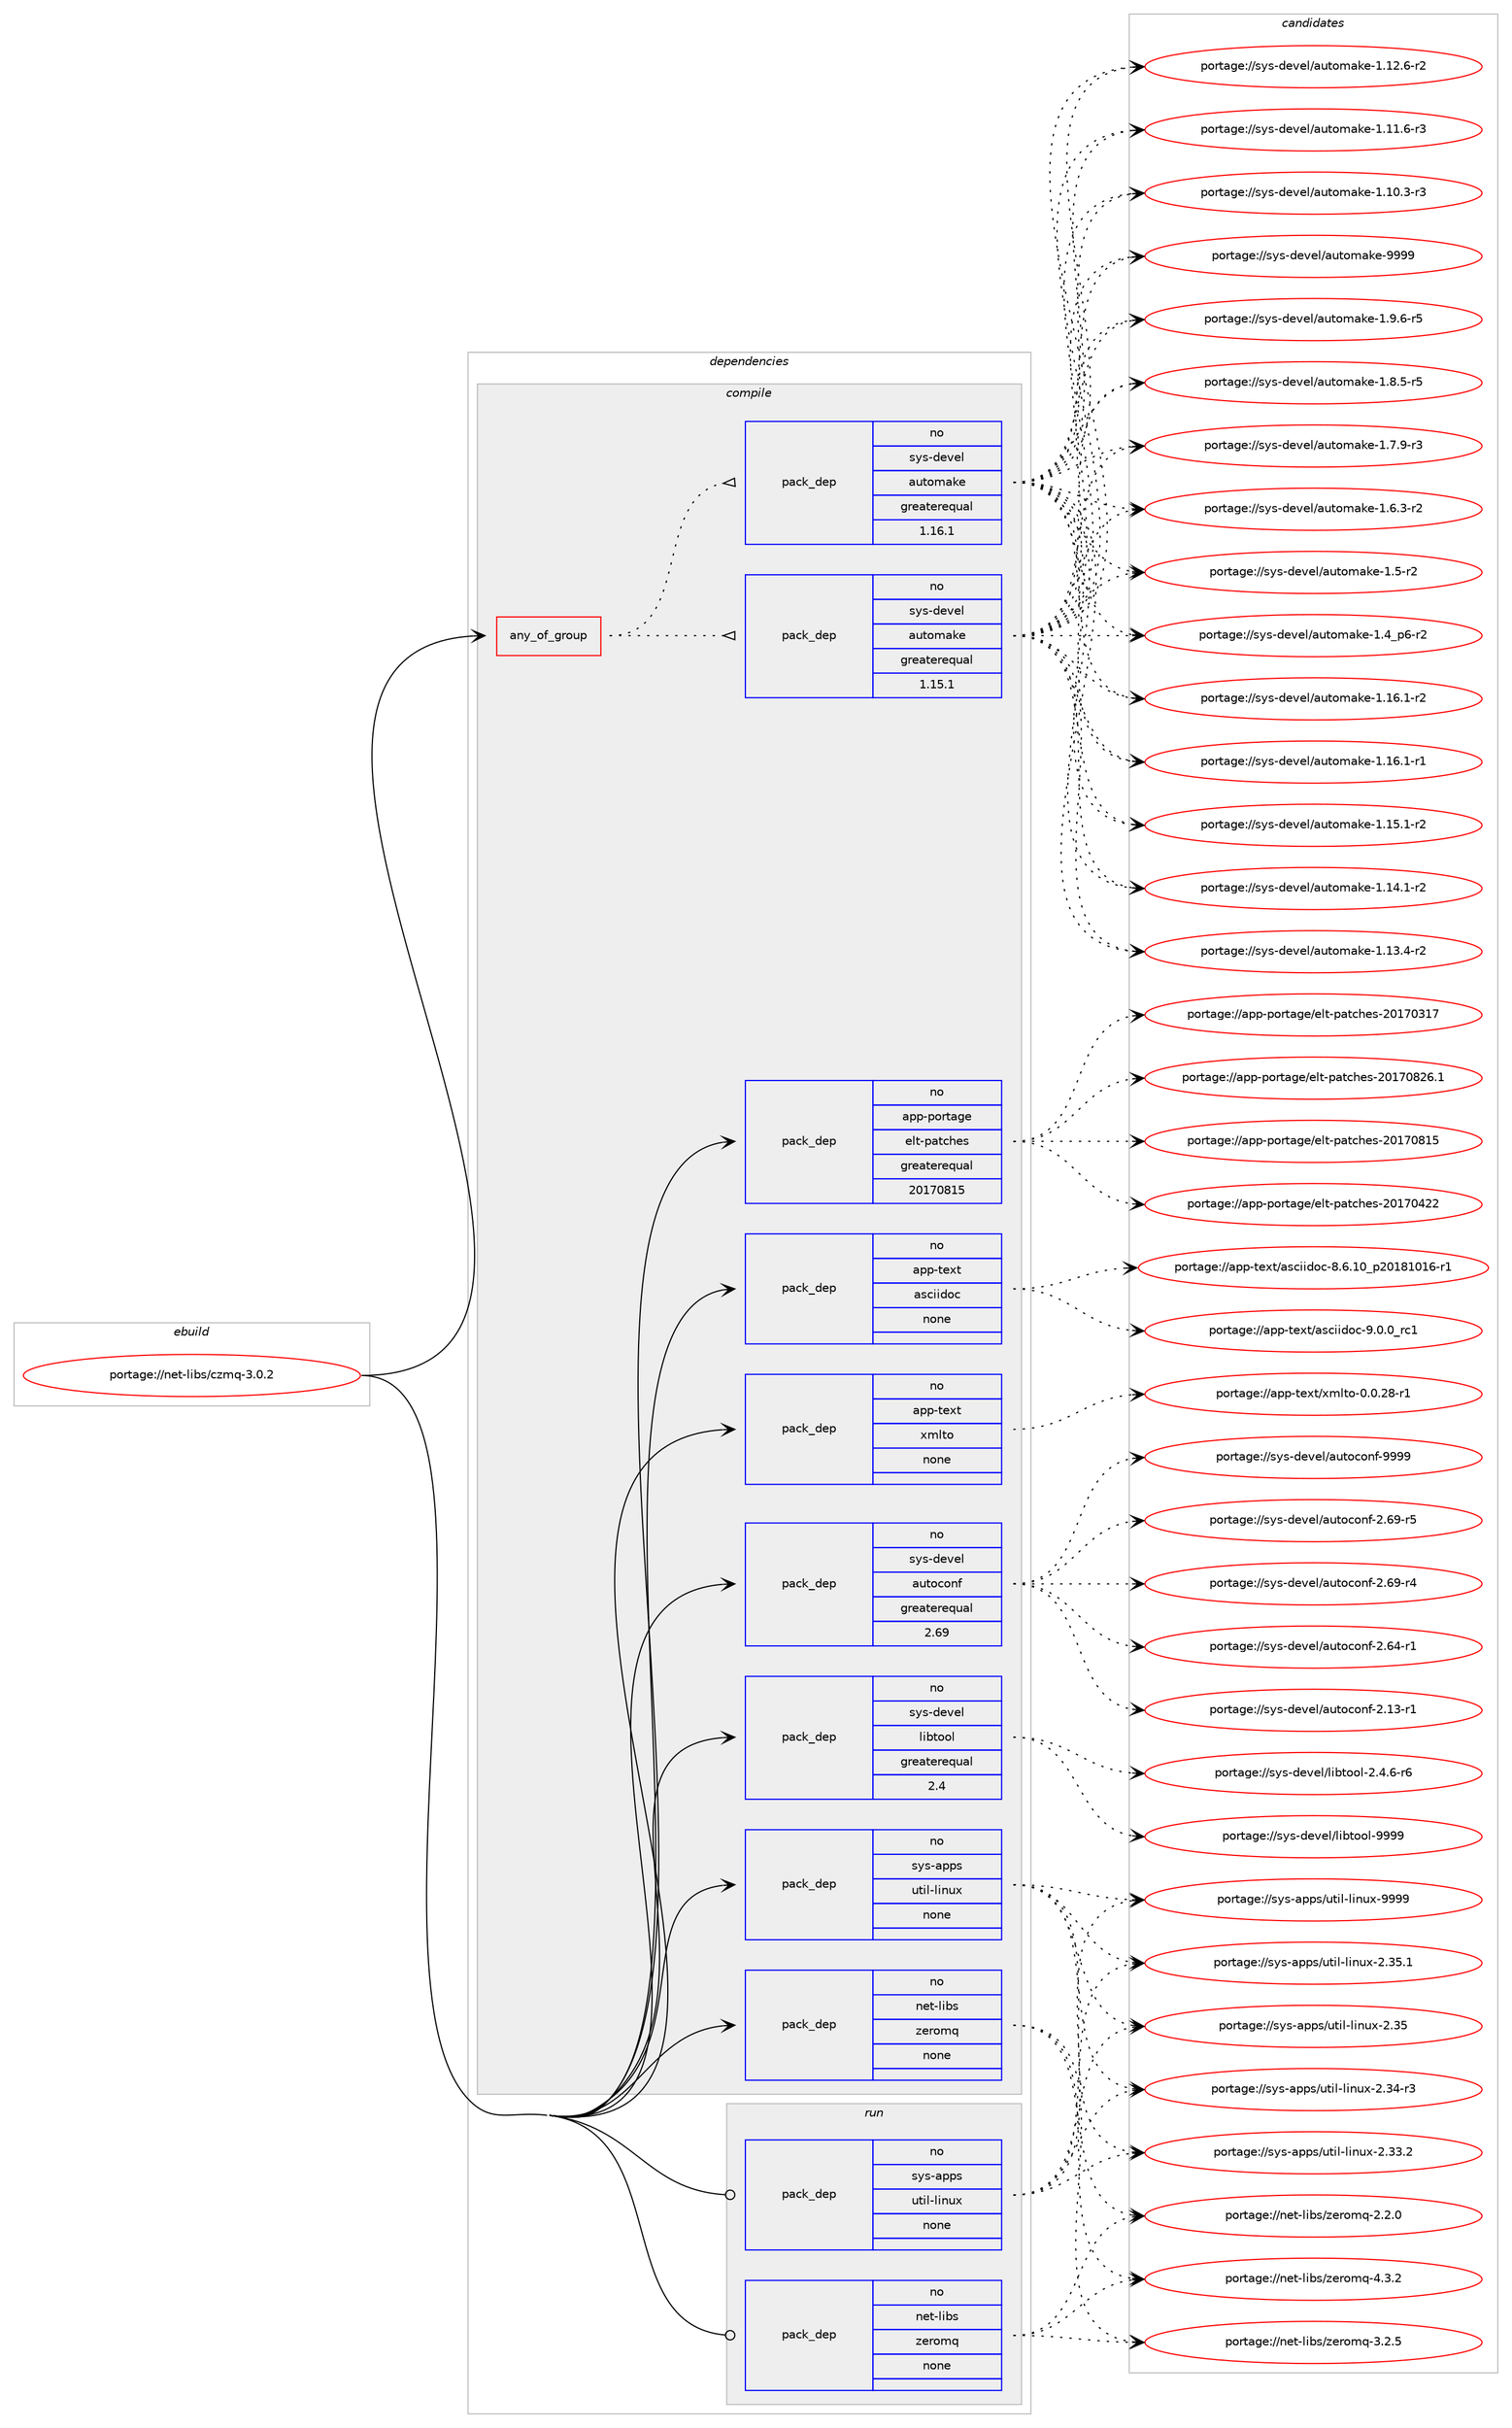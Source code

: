 digraph prolog {

# *************
# Graph options
# *************

newrank=true;
concentrate=true;
compound=true;
graph [rankdir=LR,fontname=Helvetica,fontsize=10,ranksep=1.5];#, ranksep=2.5, nodesep=0.2];
edge  [arrowhead=vee];
node  [fontname=Helvetica,fontsize=10];

# **********
# The ebuild
# **********

subgraph cluster_leftcol {
color=gray;
rank=same;
label=<<i>ebuild</i>>;
id [label="portage://net-libs/czmq-3.0.2", color=red, width=4, href="../net-libs/czmq-3.0.2.svg"];
}

# ****************
# The dependencies
# ****************

subgraph cluster_midcol {
color=gray;
label=<<i>dependencies</i>>;
subgraph cluster_compile {
fillcolor="#eeeeee";
style=filled;
label=<<i>compile</i>>;
subgraph any1186 {
dependency60763 [label=<<TABLE BORDER="0" CELLBORDER="1" CELLSPACING="0" CELLPADDING="4"><TR><TD CELLPADDING="10">any_of_group</TD></TR></TABLE>>, shape=none, color=red];subgraph pack47444 {
dependency60764 [label=<<TABLE BORDER="0" CELLBORDER="1" CELLSPACING="0" CELLPADDING="4" WIDTH="220"><TR><TD ROWSPAN="6" CELLPADDING="30">pack_dep</TD></TR><TR><TD WIDTH="110">no</TD></TR><TR><TD>sys-devel</TD></TR><TR><TD>automake</TD></TR><TR><TD>greaterequal</TD></TR><TR><TD>1.16.1</TD></TR></TABLE>>, shape=none, color=blue];
}
dependency60763:e -> dependency60764:w [weight=20,style="dotted",arrowhead="oinv"];
subgraph pack47445 {
dependency60765 [label=<<TABLE BORDER="0" CELLBORDER="1" CELLSPACING="0" CELLPADDING="4" WIDTH="220"><TR><TD ROWSPAN="6" CELLPADDING="30">pack_dep</TD></TR><TR><TD WIDTH="110">no</TD></TR><TR><TD>sys-devel</TD></TR><TR><TD>automake</TD></TR><TR><TD>greaterequal</TD></TR><TR><TD>1.15.1</TD></TR></TABLE>>, shape=none, color=blue];
}
dependency60763:e -> dependency60765:w [weight=20,style="dotted",arrowhead="oinv"];
}
id:e -> dependency60763:w [weight=20,style="solid",arrowhead="vee"];
subgraph pack47446 {
dependency60766 [label=<<TABLE BORDER="0" CELLBORDER="1" CELLSPACING="0" CELLPADDING="4" WIDTH="220"><TR><TD ROWSPAN="6" CELLPADDING="30">pack_dep</TD></TR><TR><TD WIDTH="110">no</TD></TR><TR><TD>app-portage</TD></TR><TR><TD>elt-patches</TD></TR><TR><TD>greaterequal</TD></TR><TR><TD>20170815</TD></TR></TABLE>>, shape=none, color=blue];
}
id:e -> dependency60766:w [weight=20,style="solid",arrowhead="vee"];
subgraph pack47447 {
dependency60767 [label=<<TABLE BORDER="0" CELLBORDER="1" CELLSPACING="0" CELLPADDING="4" WIDTH="220"><TR><TD ROWSPAN="6" CELLPADDING="30">pack_dep</TD></TR><TR><TD WIDTH="110">no</TD></TR><TR><TD>app-text</TD></TR><TR><TD>asciidoc</TD></TR><TR><TD>none</TD></TR><TR><TD></TD></TR></TABLE>>, shape=none, color=blue];
}
id:e -> dependency60767:w [weight=20,style="solid",arrowhead="vee"];
subgraph pack47448 {
dependency60768 [label=<<TABLE BORDER="0" CELLBORDER="1" CELLSPACING="0" CELLPADDING="4" WIDTH="220"><TR><TD ROWSPAN="6" CELLPADDING="30">pack_dep</TD></TR><TR><TD WIDTH="110">no</TD></TR><TR><TD>app-text</TD></TR><TR><TD>xmlto</TD></TR><TR><TD>none</TD></TR><TR><TD></TD></TR></TABLE>>, shape=none, color=blue];
}
id:e -> dependency60768:w [weight=20,style="solid",arrowhead="vee"];
subgraph pack47449 {
dependency60769 [label=<<TABLE BORDER="0" CELLBORDER="1" CELLSPACING="0" CELLPADDING="4" WIDTH="220"><TR><TD ROWSPAN="6" CELLPADDING="30">pack_dep</TD></TR><TR><TD WIDTH="110">no</TD></TR><TR><TD>net-libs</TD></TR><TR><TD>zeromq</TD></TR><TR><TD>none</TD></TR><TR><TD></TD></TR></TABLE>>, shape=none, color=blue];
}
id:e -> dependency60769:w [weight=20,style="solid",arrowhead="vee"];
subgraph pack47450 {
dependency60770 [label=<<TABLE BORDER="0" CELLBORDER="1" CELLSPACING="0" CELLPADDING="4" WIDTH="220"><TR><TD ROWSPAN="6" CELLPADDING="30">pack_dep</TD></TR><TR><TD WIDTH="110">no</TD></TR><TR><TD>sys-apps</TD></TR><TR><TD>util-linux</TD></TR><TR><TD>none</TD></TR><TR><TD></TD></TR></TABLE>>, shape=none, color=blue];
}
id:e -> dependency60770:w [weight=20,style="solid",arrowhead="vee"];
subgraph pack47451 {
dependency60771 [label=<<TABLE BORDER="0" CELLBORDER="1" CELLSPACING="0" CELLPADDING="4" WIDTH="220"><TR><TD ROWSPAN="6" CELLPADDING="30">pack_dep</TD></TR><TR><TD WIDTH="110">no</TD></TR><TR><TD>sys-devel</TD></TR><TR><TD>autoconf</TD></TR><TR><TD>greaterequal</TD></TR><TR><TD>2.69</TD></TR></TABLE>>, shape=none, color=blue];
}
id:e -> dependency60771:w [weight=20,style="solid",arrowhead="vee"];
subgraph pack47452 {
dependency60772 [label=<<TABLE BORDER="0" CELLBORDER="1" CELLSPACING="0" CELLPADDING="4" WIDTH="220"><TR><TD ROWSPAN="6" CELLPADDING="30">pack_dep</TD></TR><TR><TD WIDTH="110">no</TD></TR><TR><TD>sys-devel</TD></TR><TR><TD>libtool</TD></TR><TR><TD>greaterequal</TD></TR><TR><TD>2.4</TD></TR></TABLE>>, shape=none, color=blue];
}
id:e -> dependency60772:w [weight=20,style="solid",arrowhead="vee"];
}
subgraph cluster_compileandrun {
fillcolor="#eeeeee";
style=filled;
label=<<i>compile and run</i>>;
}
subgraph cluster_run {
fillcolor="#eeeeee";
style=filled;
label=<<i>run</i>>;
subgraph pack47453 {
dependency60773 [label=<<TABLE BORDER="0" CELLBORDER="1" CELLSPACING="0" CELLPADDING="4" WIDTH="220"><TR><TD ROWSPAN="6" CELLPADDING="30">pack_dep</TD></TR><TR><TD WIDTH="110">no</TD></TR><TR><TD>net-libs</TD></TR><TR><TD>zeromq</TD></TR><TR><TD>none</TD></TR><TR><TD></TD></TR></TABLE>>, shape=none, color=blue];
}
id:e -> dependency60773:w [weight=20,style="solid",arrowhead="odot"];
subgraph pack47454 {
dependency60774 [label=<<TABLE BORDER="0" CELLBORDER="1" CELLSPACING="0" CELLPADDING="4" WIDTH="220"><TR><TD ROWSPAN="6" CELLPADDING="30">pack_dep</TD></TR><TR><TD WIDTH="110">no</TD></TR><TR><TD>sys-apps</TD></TR><TR><TD>util-linux</TD></TR><TR><TD>none</TD></TR><TR><TD></TD></TR></TABLE>>, shape=none, color=blue];
}
id:e -> dependency60774:w [weight=20,style="solid",arrowhead="odot"];
}
}

# **************
# The candidates
# **************

subgraph cluster_choices {
rank=same;
color=gray;
label=<<i>candidates</i>>;

subgraph choice47444 {
color=black;
nodesep=1;
choice115121115451001011181011084797117116111109971071014557575757 [label="portage://sys-devel/automake-9999", color=red, width=4,href="../sys-devel/automake-9999.svg"];
choice115121115451001011181011084797117116111109971071014549465746544511453 [label="portage://sys-devel/automake-1.9.6-r5", color=red, width=4,href="../sys-devel/automake-1.9.6-r5.svg"];
choice115121115451001011181011084797117116111109971071014549465646534511453 [label="portage://sys-devel/automake-1.8.5-r5", color=red, width=4,href="../sys-devel/automake-1.8.5-r5.svg"];
choice115121115451001011181011084797117116111109971071014549465546574511451 [label="portage://sys-devel/automake-1.7.9-r3", color=red, width=4,href="../sys-devel/automake-1.7.9-r3.svg"];
choice115121115451001011181011084797117116111109971071014549465446514511450 [label="portage://sys-devel/automake-1.6.3-r2", color=red, width=4,href="../sys-devel/automake-1.6.3-r2.svg"];
choice11512111545100101118101108479711711611110997107101454946534511450 [label="portage://sys-devel/automake-1.5-r2", color=red, width=4,href="../sys-devel/automake-1.5-r2.svg"];
choice115121115451001011181011084797117116111109971071014549465295112544511450 [label="portage://sys-devel/automake-1.4_p6-r2", color=red, width=4,href="../sys-devel/automake-1.4_p6-r2.svg"];
choice11512111545100101118101108479711711611110997107101454946495446494511450 [label="portage://sys-devel/automake-1.16.1-r2", color=red, width=4,href="../sys-devel/automake-1.16.1-r2.svg"];
choice11512111545100101118101108479711711611110997107101454946495446494511449 [label="portage://sys-devel/automake-1.16.1-r1", color=red, width=4,href="../sys-devel/automake-1.16.1-r1.svg"];
choice11512111545100101118101108479711711611110997107101454946495346494511450 [label="portage://sys-devel/automake-1.15.1-r2", color=red, width=4,href="../sys-devel/automake-1.15.1-r2.svg"];
choice11512111545100101118101108479711711611110997107101454946495246494511450 [label="portage://sys-devel/automake-1.14.1-r2", color=red, width=4,href="../sys-devel/automake-1.14.1-r2.svg"];
choice11512111545100101118101108479711711611110997107101454946495146524511450 [label="portage://sys-devel/automake-1.13.4-r2", color=red, width=4,href="../sys-devel/automake-1.13.4-r2.svg"];
choice11512111545100101118101108479711711611110997107101454946495046544511450 [label="portage://sys-devel/automake-1.12.6-r2", color=red, width=4,href="../sys-devel/automake-1.12.6-r2.svg"];
choice11512111545100101118101108479711711611110997107101454946494946544511451 [label="portage://sys-devel/automake-1.11.6-r3", color=red, width=4,href="../sys-devel/automake-1.11.6-r3.svg"];
choice11512111545100101118101108479711711611110997107101454946494846514511451 [label="portage://sys-devel/automake-1.10.3-r3", color=red, width=4,href="../sys-devel/automake-1.10.3-r3.svg"];
dependency60764:e -> choice115121115451001011181011084797117116111109971071014557575757:w [style=dotted,weight="100"];
dependency60764:e -> choice115121115451001011181011084797117116111109971071014549465746544511453:w [style=dotted,weight="100"];
dependency60764:e -> choice115121115451001011181011084797117116111109971071014549465646534511453:w [style=dotted,weight="100"];
dependency60764:e -> choice115121115451001011181011084797117116111109971071014549465546574511451:w [style=dotted,weight="100"];
dependency60764:e -> choice115121115451001011181011084797117116111109971071014549465446514511450:w [style=dotted,weight="100"];
dependency60764:e -> choice11512111545100101118101108479711711611110997107101454946534511450:w [style=dotted,weight="100"];
dependency60764:e -> choice115121115451001011181011084797117116111109971071014549465295112544511450:w [style=dotted,weight="100"];
dependency60764:e -> choice11512111545100101118101108479711711611110997107101454946495446494511450:w [style=dotted,weight="100"];
dependency60764:e -> choice11512111545100101118101108479711711611110997107101454946495446494511449:w [style=dotted,weight="100"];
dependency60764:e -> choice11512111545100101118101108479711711611110997107101454946495346494511450:w [style=dotted,weight="100"];
dependency60764:e -> choice11512111545100101118101108479711711611110997107101454946495246494511450:w [style=dotted,weight="100"];
dependency60764:e -> choice11512111545100101118101108479711711611110997107101454946495146524511450:w [style=dotted,weight="100"];
dependency60764:e -> choice11512111545100101118101108479711711611110997107101454946495046544511450:w [style=dotted,weight="100"];
dependency60764:e -> choice11512111545100101118101108479711711611110997107101454946494946544511451:w [style=dotted,weight="100"];
dependency60764:e -> choice11512111545100101118101108479711711611110997107101454946494846514511451:w [style=dotted,weight="100"];
}
subgraph choice47445 {
color=black;
nodesep=1;
choice115121115451001011181011084797117116111109971071014557575757 [label="portage://sys-devel/automake-9999", color=red, width=4,href="../sys-devel/automake-9999.svg"];
choice115121115451001011181011084797117116111109971071014549465746544511453 [label="portage://sys-devel/automake-1.9.6-r5", color=red, width=4,href="../sys-devel/automake-1.9.6-r5.svg"];
choice115121115451001011181011084797117116111109971071014549465646534511453 [label="portage://sys-devel/automake-1.8.5-r5", color=red, width=4,href="../sys-devel/automake-1.8.5-r5.svg"];
choice115121115451001011181011084797117116111109971071014549465546574511451 [label="portage://sys-devel/automake-1.7.9-r3", color=red, width=4,href="../sys-devel/automake-1.7.9-r3.svg"];
choice115121115451001011181011084797117116111109971071014549465446514511450 [label="portage://sys-devel/automake-1.6.3-r2", color=red, width=4,href="../sys-devel/automake-1.6.3-r2.svg"];
choice11512111545100101118101108479711711611110997107101454946534511450 [label="portage://sys-devel/automake-1.5-r2", color=red, width=4,href="../sys-devel/automake-1.5-r2.svg"];
choice115121115451001011181011084797117116111109971071014549465295112544511450 [label="portage://sys-devel/automake-1.4_p6-r2", color=red, width=4,href="../sys-devel/automake-1.4_p6-r2.svg"];
choice11512111545100101118101108479711711611110997107101454946495446494511450 [label="portage://sys-devel/automake-1.16.1-r2", color=red, width=4,href="../sys-devel/automake-1.16.1-r2.svg"];
choice11512111545100101118101108479711711611110997107101454946495446494511449 [label="portage://sys-devel/automake-1.16.1-r1", color=red, width=4,href="../sys-devel/automake-1.16.1-r1.svg"];
choice11512111545100101118101108479711711611110997107101454946495346494511450 [label="portage://sys-devel/automake-1.15.1-r2", color=red, width=4,href="../sys-devel/automake-1.15.1-r2.svg"];
choice11512111545100101118101108479711711611110997107101454946495246494511450 [label="portage://sys-devel/automake-1.14.1-r2", color=red, width=4,href="../sys-devel/automake-1.14.1-r2.svg"];
choice11512111545100101118101108479711711611110997107101454946495146524511450 [label="portage://sys-devel/automake-1.13.4-r2", color=red, width=4,href="../sys-devel/automake-1.13.4-r2.svg"];
choice11512111545100101118101108479711711611110997107101454946495046544511450 [label="portage://sys-devel/automake-1.12.6-r2", color=red, width=4,href="../sys-devel/automake-1.12.6-r2.svg"];
choice11512111545100101118101108479711711611110997107101454946494946544511451 [label="portage://sys-devel/automake-1.11.6-r3", color=red, width=4,href="../sys-devel/automake-1.11.6-r3.svg"];
choice11512111545100101118101108479711711611110997107101454946494846514511451 [label="portage://sys-devel/automake-1.10.3-r3", color=red, width=4,href="../sys-devel/automake-1.10.3-r3.svg"];
dependency60765:e -> choice115121115451001011181011084797117116111109971071014557575757:w [style=dotted,weight="100"];
dependency60765:e -> choice115121115451001011181011084797117116111109971071014549465746544511453:w [style=dotted,weight="100"];
dependency60765:e -> choice115121115451001011181011084797117116111109971071014549465646534511453:w [style=dotted,weight="100"];
dependency60765:e -> choice115121115451001011181011084797117116111109971071014549465546574511451:w [style=dotted,weight="100"];
dependency60765:e -> choice115121115451001011181011084797117116111109971071014549465446514511450:w [style=dotted,weight="100"];
dependency60765:e -> choice11512111545100101118101108479711711611110997107101454946534511450:w [style=dotted,weight="100"];
dependency60765:e -> choice115121115451001011181011084797117116111109971071014549465295112544511450:w [style=dotted,weight="100"];
dependency60765:e -> choice11512111545100101118101108479711711611110997107101454946495446494511450:w [style=dotted,weight="100"];
dependency60765:e -> choice11512111545100101118101108479711711611110997107101454946495446494511449:w [style=dotted,weight="100"];
dependency60765:e -> choice11512111545100101118101108479711711611110997107101454946495346494511450:w [style=dotted,weight="100"];
dependency60765:e -> choice11512111545100101118101108479711711611110997107101454946495246494511450:w [style=dotted,weight="100"];
dependency60765:e -> choice11512111545100101118101108479711711611110997107101454946495146524511450:w [style=dotted,weight="100"];
dependency60765:e -> choice11512111545100101118101108479711711611110997107101454946495046544511450:w [style=dotted,weight="100"];
dependency60765:e -> choice11512111545100101118101108479711711611110997107101454946494946544511451:w [style=dotted,weight="100"];
dependency60765:e -> choice11512111545100101118101108479711711611110997107101454946494846514511451:w [style=dotted,weight="100"];
}
subgraph choice47446 {
color=black;
nodesep=1;
choice971121124511211111411697103101471011081164511297116991041011154550484955485650544649 [label="portage://app-portage/elt-patches-20170826.1", color=red, width=4,href="../app-portage/elt-patches-20170826.1.svg"];
choice97112112451121111141169710310147101108116451129711699104101115455048495548564953 [label="portage://app-portage/elt-patches-20170815", color=red, width=4,href="../app-portage/elt-patches-20170815.svg"];
choice97112112451121111141169710310147101108116451129711699104101115455048495548525050 [label="portage://app-portage/elt-patches-20170422", color=red, width=4,href="../app-portage/elt-patches-20170422.svg"];
choice97112112451121111141169710310147101108116451129711699104101115455048495548514955 [label="portage://app-portage/elt-patches-20170317", color=red, width=4,href="../app-portage/elt-patches-20170317.svg"];
dependency60766:e -> choice971121124511211111411697103101471011081164511297116991041011154550484955485650544649:w [style=dotted,weight="100"];
dependency60766:e -> choice97112112451121111141169710310147101108116451129711699104101115455048495548564953:w [style=dotted,weight="100"];
dependency60766:e -> choice97112112451121111141169710310147101108116451129711699104101115455048495548525050:w [style=dotted,weight="100"];
dependency60766:e -> choice97112112451121111141169710310147101108116451129711699104101115455048495548514955:w [style=dotted,weight="100"];
}
subgraph choice47447 {
color=black;
nodesep=1;
choice971121124511610112011647971159910510510011199455746484648951149949 [label="portage://app-text/asciidoc-9.0.0_rc1", color=red, width=4,href="../app-text/asciidoc-9.0.0_rc1.svg"];
choice971121124511610112011647971159910510510011199455646544649489511250484956494849544511449 [label="portage://app-text/asciidoc-8.6.10_p20181016-r1", color=red, width=4,href="../app-text/asciidoc-8.6.10_p20181016-r1.svg"];
dependency60767:e -> choice971121124511610112011647971159910510510011199455746484648951149949:w [style=dotted,weight="100"];
dependency60767:e -> choice971121124511610112011647971159910510510011199455646544649489511250484956494849544511449:w [style=dotted,weight="100"];
}
subgraph choice47448 {
color=black;
nodesep=1;
choice971121124511610112011647120109108116111454846484650564511449 [label="portage://app-text/xmlto-0.0.28-r1", color=red, width=4,href="../app-text/xmlto-0.0.28-r1.svg"];
dependency60768:e -> choice971121124511610112011647120109108116111454846484650564511449:w [style=dotted,weight="100"];
}
subgraph choice47449 {
color=black;
nodesep=1;
choice110101116451081059811547122101114111109113455246514650 [label="portage://net-libs/zeromq-4.3.2", color=red, width=4,href="../net-libs/zeromq-4.3.2.svg"];
choice110101116451081059811547122101114111109113455146504653 [label="portage://net-libs/zeromq-3.2.5", color=red, width=4,href="../net-libs/zeromq-3.2.5.svg"];
choice110101116451081059811547122101114111109113455046504648 [label="portage://net-libs/zeromq-2.2.0", color=red, width=4,href="../net-libs/zeromq-2.2.0.svg"];
dependency60769:e -> choice110101116451081059811547122101114111109113455246514650:w [style=dotted,weight="100"];
dependency60769:e -> choice110101116451081059811547122101114111109113455146504653:w [style=dotted,weight="100"];
dependency60769:e -> choice110101116451081059811547122101114111109113455046504648:w [style=dotted,weight="100"];
}
subgraph choice47450 {
color=black;
nodesep=1;
choice115121115459711211211547117116105108451081051101171204557575757 [label="portage://sys-apps/util-linux-9999", color=red, width=4,href="../sys-apps/util-linux-9999.svg"];
choice1151211154597112112115471171161051084510810511011712045504651534649 [label="portage://sys-apps/util-linux-2.35.1", color=red, width=4,href="../sys-apps/util-linux-2.35.1.svg"];
choice115121115459711211211547117116105108451081051101171204550465153 [label="portage://sys-apps/util-linux-2.35", color=red, width=4,href="../sys-apps/util-linux-2.35.svg"];
choice1151211154597112112115471171161051084510810511011712045504651524511451 [label="portage://sys-apps/util-linux-2.34-r3", color=red, width=4,href="../sys-apps/util-linux-2.34-r3.svg"];
choice1151211154597112112115471171161051084510810511011712045504651514650 [label="portage://sys-apps/util-linux-2.33.2", color=red, width=4,href="../sys-apps/util-linux-2.33.2.svg"];
dependency60770:e -> choice115121115459711211211547117116105108451081051101171204557575757:w [style=dotted,weight="100"];
dependency60770:e -> choice1151211154597112112115471171161051084510810511011712045504651534649:w [style=dotted,weight="100"];
dependency60770:e -> choice115121115459711211211547117116105108451081051101171204550465153:w [style=dotted,weight="100"];
dependency60770:e -> choice1151211154597112112115471171161051084510810511011712045504651524511451:w [style=dotted,weight="100"];
dependency60770:e -> choice1151211154597112112115471171161051084510810511011712045504651514650:w [style=dotted,weight="100"];
}
subgraph choice47451 {
color=black;
nodesep=1;
choice115121115451001011181011084797117116111991111101024557575757 [label="portage://sys-devel/autoconf-9999", color=red, width=4,href="../sys-devel/autoconf-9999.svg"];
choice1151211154510010111810110847971171161119911111010245504654574511453 [label="portage://sys-devel/autoconf-2.69-r5", color=red, width=4,href="../sys-devel/autoconf-2.69-r5.svg"];
choice1151211154510010111810110847971171161119911111010245504654574511452 [label="portage://sys-devel/autoconf-2.69-r4", color=red, width=4,href="../sys-devel/autoconf-2.69-r4.svg"];
choice1151211154510010111810110847971171161119911111010245504654524511449 [label="portage://sys-devel/autoconf-2.64-r1", color=red, width=4,href="../sys-devel/autoconf-2.64-r1.svg"];
choice1151211154510010111810110847971171161119911111010245504649514511449 [label="portage://sys-devel/autoconf-2.13-r1", color=red, width=4,href="../sys-devel/autoconf-2.13-r1.svg"];
dependency60771:e -> choice115121115451001011181011084797117116111991111101024557575757:w [style=dotted,weight="100"];
dependency60771:e -> choice1151211154510010111810110847971171161119911111010245504654574511453:w [style=dotted,weight="100"];
dependency60771:e -> choice1151211154510010111810110847971171161119911111010245504654574511452:w [style=dotted,weight="100"];
dependency60771:e -> choice1151211154510010111810110847971171161119911111010245504654524511449:w [style=dotted,weight="100"];
dependency60771:e -> choice1151211154510010111810110847971171161119911111010245504649514511449:w [style=dotted,weight="100"];
}
subgraph choice47452 {
color=black;
nodesep=1;
choice1151211154510010111810110847108105981161111111084557575757 [label="portage://sys-devel/libtool-9999", color=red, width=4,href="../sys-devel/libtool-9999.svg"];
choice1151211154510010111810110847108105981161111111084550465246544511454 [label="portage://sys-devel/libtool-2.4.6-r6", color=red, width=4,href="../sys-devel/libtool-2.4.6-r6.svg"];
dependency60772:e -> choice1151211154510010111810110847108105981161111111084557575757:w [style=dotted,weight="100"];
dependency60772:e -> choice1151211154510010111810110847108105981161111111084550465246544511454:w [style=dotted,weight="100"];
}
subgraph choice47453 {
color=black;
nodesep=1;
choice110101116451081059811547122101114111109113455246514650 [label="portage://net-libs/zeromq-4.3.2", color=red, width=4,href="../net-libs/zeromq-4.3.2.svg"];
choice110101116451081059811547122101114111109113455146504653 [label="portage://net-libs/zeromq-3.2.5", color=red, width=4,href="../net-libs/zeromq-3.2.5.svg"];
choice110101116451081059811547122101114111109113455046504648 [label="portage://net-libs/zeromq-2.2.0", color=red, width=4,href="../net-libs/zeromq-2.2.0.svg"];
dependency60773:e -> choice110101116451081059811547122101114111109113455246514650:w [style=dotted,weight="100"];
dependency60773:e -> choice110101116451081059811547122101114111109113455146504653:w [style=dotted,weight="100"];
dependency60773:e -> choice110101116451081059811547122101114111109113455046504648:w [style=dotted,weight="100"];
}
subgraph choice47454 {
color=black;
nodesep=1;
choice115121115459711211211547117116105108451081051101171204557575757 [label="portage://sys-apps/util-linux-9999", color=red, width=4,href="../sys-apps/util-linux-9999.svg"];
choice1151211154597112112115471171161051084510810511011712045504651534649 [label="portage://sys-apps/util-linux-2.35.1", color=red, width=4,href="../sys-apps/util-linux-2.35.1.svg"];
choice115121115459711211211547117116105108451081051101171204550465153 [label="portage://sys-apps/util-linux-2.35", color=red, width=4,href="../sys-apps/util-linux-2.35.svg"];
choice1151211154597112112115471171161051084510810511011712045504651524511451 [label="portage://sys-apps/util-linux-2.34-r3", color=red, width=4,href="../sys-apps/util-linux-2.34-r3.svg"];
choice1151211154597112112115471171161051084510810511011712045504651514650 [label="portage://sys-apps/util-linux-2.33.2", color=red, width=4,href="../sys-apps/util-linux-2.33.2.svg"];
dependency60774:e -> choice115121115459711211211547117116105108451081051101171204557575757:w [style=dotted,weight="100"];
dependency60774:e -> choice1151211154597112112115471171161051084510810511011712045504651534649:w [style=dotted,weight="100"];
dependency60774:e -> choice115121115459711211211547117116105108451081051101171204550465153:w [style=dotted,weight="100"];
dependency60774:e -> choice1151211154597112112115471171161051084510810511011712045504651524511451:w [style=dotted,weight="100"];
dependency60774:e -> choice1151211154597112112115471171161051084510810511011712045504651514650:w [style=dotted,weight="100"];
}
}

}
